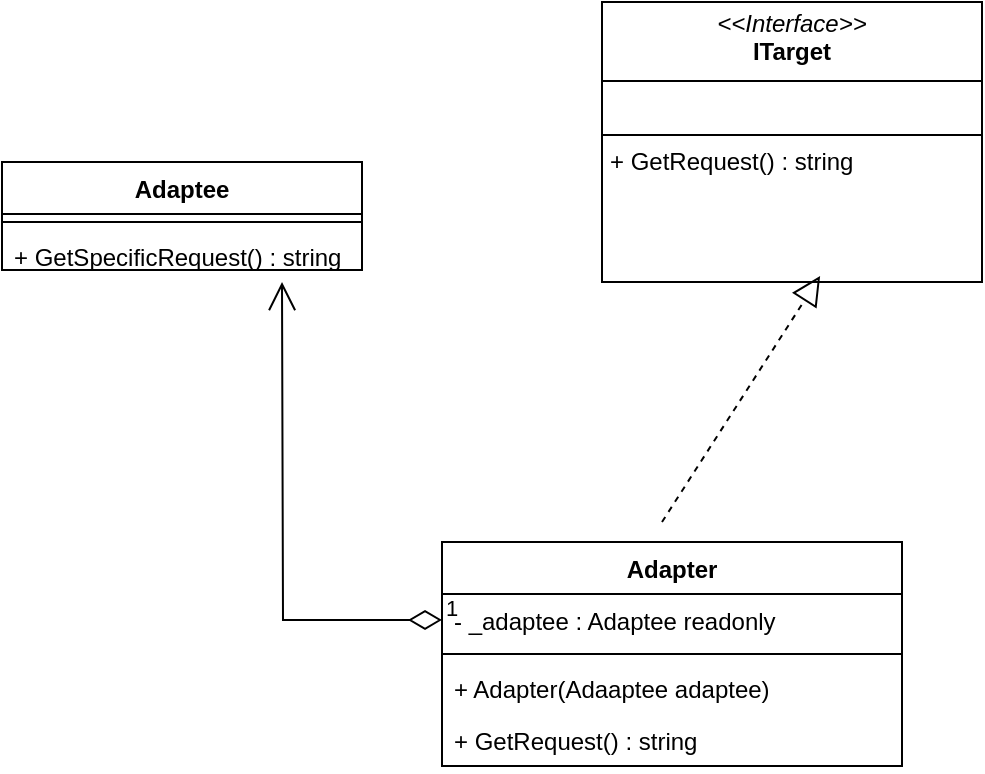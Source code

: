 <mxfile version="26.0.16">
  <diagram id="C5RBs43oDa-KdzZeNtuy" name="Page-1">
    <mxGraphModel dx="1364" dy="794" grid="1" gridSize="10" guides="1" tooltips="1" connect="1" arrows="1" fold="1" page="1" pageScale="1" pageWidth="827" pageHeight="1169" math="0" shadow="0">
      <root>
        <mxCell id="WIyWlLk6GJQsqaUBKTNV-0" />
        <mxCell id="WIyWlLk6GJQsqaUBKTNV-1" parent="WIyWlLk6GJQsqaUBKTNV-0" />
        <mxCell id="4gZcfQCIU3jBYN84iYX2-1" value="Adaptee" style="swimlane;fontStyle=1;align=center;verticalAlign=top;childLayout=stackLayout;horizontal=1;startSize=26;horizontalStack=0;resizeParent=1;resizeParentMax=0;resizeLast=0;collapsible=1;marginBottom=0;whiteSpace=wrap;html=1;" vertex="1" parent="WIyWlLk6GJQsqaUBKTNV-1">
          <mxGeometry x="100" y="190" width="180" height="54" as="geometry" />
        </mxCell>
        <mxCell id="4gZcfQCIU3jBYN84iYX2-3" value="" style="line;strokeWidth=1;fillColor=none;align=left;verticalAlign=middle;spacingTop=-1;spacingLeft=3;spacingRight=3;rotatable=0;labelPosition=right;points=[];portConstraint=eastwest;strokeColor=inherit;" vertex="1" parent="4gZcfQCIU3jBYN84iYX2-1">
          <mxGeometry y="26" width="180" height="8" as="geometry" />
        </mxCell>
        <mxCell id="4gZcfQCIU3jBYN84iYX2-4" value="+ GetSpecificRequest() : string" style="text;strokeColor=none;fillColor=none;align=left;verticalAlign=top;spacingLeft=4;spacingRight=4;overflow=hidden;rotatable=0;points=[[0,0.5],[1,0.5]];portConstraint=eastwest;whiteSpace=wrap;html=1;" vertex="1" parent="4gZcfQCIU3jBYN84iYX2-1">
          <mxGeometry y="34" width="180" height="20" as="geometry" />
        </mxCell>
        <mxCell id="4gZcfQCIU3jBYN84iYX2-5" value="&lt;p style=&quot;margin:0px;margin-top:4px;text-align:center;&quot;&gt;&lt;i&gt;&amp;lt;&amp;lt;Interface&amp;gt;&amp;gt;&lt;/i&gt;&lt;br&gt;&lt;b&gt;ITarget&lt;/b&gt;&lt;/p&gt;&lt;hr size=&quot;1&quot; style=&quot;border-style:solid;&quot;&gt;&lt;p style=&quot;margin:0px;margin-left:4px;&quot;&gt;&lt;br&gt;&lt;/p&gt;&lt;hr size=&quot;1&quot; style=&quot;border-style:solid;&quot;&gt;&lt;p style=&quot;margin:0px;margin-left:4px;&quot;&gt;+ GetRequest() : string&lt;/p&gt;" style="verticalAlign=top;align=left;overflow=fill;html=1;whiteSpace=wrap;" vertex="1" parent="WIyWlLk6GJQsqaUBKTNV-1">
          <mxGeometry x="400" y="110" width="190" height="140" as="geometry" />
        </mxCell>
        <mxCell id="4gZcfQCIU3jBYN84iYX2-6" value="Adapter" style="swimlane;fontStyle=1;align=center;verticalAlign=top;childLayout=stackLayout;horizontal=1;startSize=26;horizontalStack=0;resizeParent=1;resizeParentMax=0;resizeLast=0;collapsible=1;marginBottom=0;whiteSpace=wrap;html=1;" vertex="1" parent="WIyWlLk6GJQsqaUBKTNV-1">
          <mxGeometry x="320" y="380" width="230" height="112" as="geometry" />
        </mxCell>
        <mxCell id="4gZcfQCIU3jBYN84iYX2-7" value="- _adaptee : Adaptee readonly" style="text;strokeColor=none;fillColor=none;align=left;verticalAlign=top;spacingLeft=4;spacingRight=4;overflow=hidden;rotatable=0;points=[[0,0.5],[1,0.5]];portConstraint=eastwest;whiteSpace=wrap;html=1;" vertex="1" parent="4gZcfQCIU3jBYN84iYX2-6">
          <mxGeometry y="26" width="230" height="26" as="geometry" />
        </mxCell>
        <mxCell id="4gZcfQCIU3jBYN84iYX2-8" value="" style="line;strokeWidth=1;fillColor=none;align=left;verticalAlign=middle;spacingTop=-1;spacingLeft=3;spacingRight=3;rotatable=0;labelPosition=right;points=[];portConstraint=eastwest;strokeColor=inherit;" vertex="1" parent="4gZcfQCIU3jBYN84iYX2-6">
          <mxGeometry y="52" width="230" height="8" as="geometry" />
        </mxCell>
        <mxCell id="4gZcfQCIU3jBYN84iYX2-9" value="+ Adapter(Adaaptee adaptee)" style="text;strokeColor=none;fillColor=none;align=left;verticalAlign=top;spacingLeft=4;spacingRight=4;overflow=hidden;rotatable=0;points=[[0,0.5],[1,0.5]];portConstraint=eastwest;whiteSpace=wrap;html=1;" vertex="1" parent="4gZcfQCIU3jBYN84iYX2-6">
          <mxGeometry y="60" width="230" height="26" as="geometry" />
        </mxCell>
        <mxCell id="4gZcfQCIU3jBYN84iYX2-11" value="+ GetRequest() : string" style="text;strokeColor=none;fillColor=none;align=left;verticalAlign=top;spacingLeft=4;spacingRight=4;overflow=hidden;rotatable=0;points=[[0,0.5],[1,0.5]];portConstraint=eastwest;whiteSpace=wrap;html=1;" vertex="1" parent="4gZcfQCIU3jBYN84iYX2-6">
          <mxGeometry y="86" width="230" height="26" as="geometry" />
        </mxCell>
        <mxCell id="4gZcfQCIU3jBYN84iYX2-10" value="" style="endArrow=block;dashed=1;endFill=0;endSize=12;html=1;rounded=0;entryX=0.574;entryY=0.979;entryDx=0;entryDy=0;entryPerimeter=0;" edge="1" parent="WIyWlLk6GJQsqaUBKTNV-1" target="4gZcfQCIU3jBYN84iYX2-5">
          <mxGeometry width="160" relative="1" as="geometry">
            <mxPoint x="430" y="370" as="sourcePoint" />
            <mxPoint x="530" y="330" as="targetPoint" />
          </mxGeometry>
        </mxCell>
        <mxCell id="4gZcfQCIU3jBYN84iYX2-12" value="1" style="endArrow=open;html=1;endSize=12;startArrow=diamondThin;startSize=14;startFill=0;edgeStyle=orthogonalEdgeStyle;align=left;verticalAlign=bottom;rounded=0;exitX=0;exitY=0.5;exitDx=0;exitDy=0;" edge="1" parent="WIyWlLk6GJQsqaUBKTNV-1" source="4gZcfQCIU3jBYN84iYX2-7">
          <mxGeometry x="-1" y="3" relative="1" as="geometry">
            <mxPoint x="180" y="340" as="sourcePoint" />
            <mxPoint x="240" y="250" as="targetPoint" />
          </mxGeometry>
        </mxCell>
      </root>
    </mxGraphModel>
  </diagram>
</mxfile>
